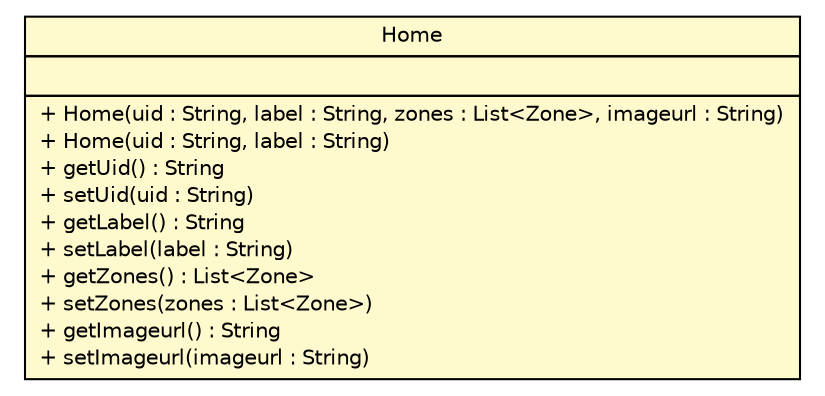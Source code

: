 #!/usr/local/bin/dot
#
# Class diagram 
# Generated by UMLGraph version 5.1 (http://www.umlgraph.org/)
#

digraph G {
	edge [fontname="Helvetica",fontsize=10,labelfontname="Helvetica",labelfontsize=10];
	node [fontname="Helvetica",fontsize=10,shape=plaintext];
	nodesep=0.25;
	ranksep=0.5;
	// com.clapi.data.Home
	c295 [label=<<table title="com.clapi.data.Home" border="0" cellborder="1" cellspacing="0" cellpadding="2" port="p" bgcolor="lemonChiffon" href="./Home.html">
		<tr><td><table border="0" cellspacing="0" cellpadding="1">
<tr><td align="center" balign="center"> Home </td></tr>
		</table></td></tr>
		<tr><td><table border="0" cellspacing="0" cellpadding="1">
<tr><td align="left" balign="left">  </td></tr>
		</table></td></tr>
		<tr><td><table border="0" cellspacing="0" cellpadding="1">
<tr><td align="left" balign="left"> + Home(uid : String, label : String, zones : List&lt;Zone&gt;, imageurl : String) </td></tr>
<tr><td align="left" balign="left"> + Home(uid : String, label : String) </td></tr>
<tr><td align="left" balign="left"> + getUid() : String </td></tr>
<tr><td align="left" balign="left"> + setUid(uid : String) </td></tr>
<tr><td align="left" balign="left"> + getLabel() : String </td></tr>
<tr><td align="left" balign="left"> + setLabel(label : String) </td></tr>
<tr><td align="left" balign="left"> + getZones() : List&lt;Zone&gt; </td></tr>
<tr><td align="left" balign="left"> + setZones(zones : List&lt;Zone&gt;) </td></tr>
<tr><td align="left" balign="left"> + getImageurl() : String </td></tr>
<tr><td align="left" balign="left"> + setImageurl(imageurl : String) </td></tr>
		</table></td></tr>
		</table>>, fontname="Helvetica", fontcolor="black", fontsize=10.0];
}

